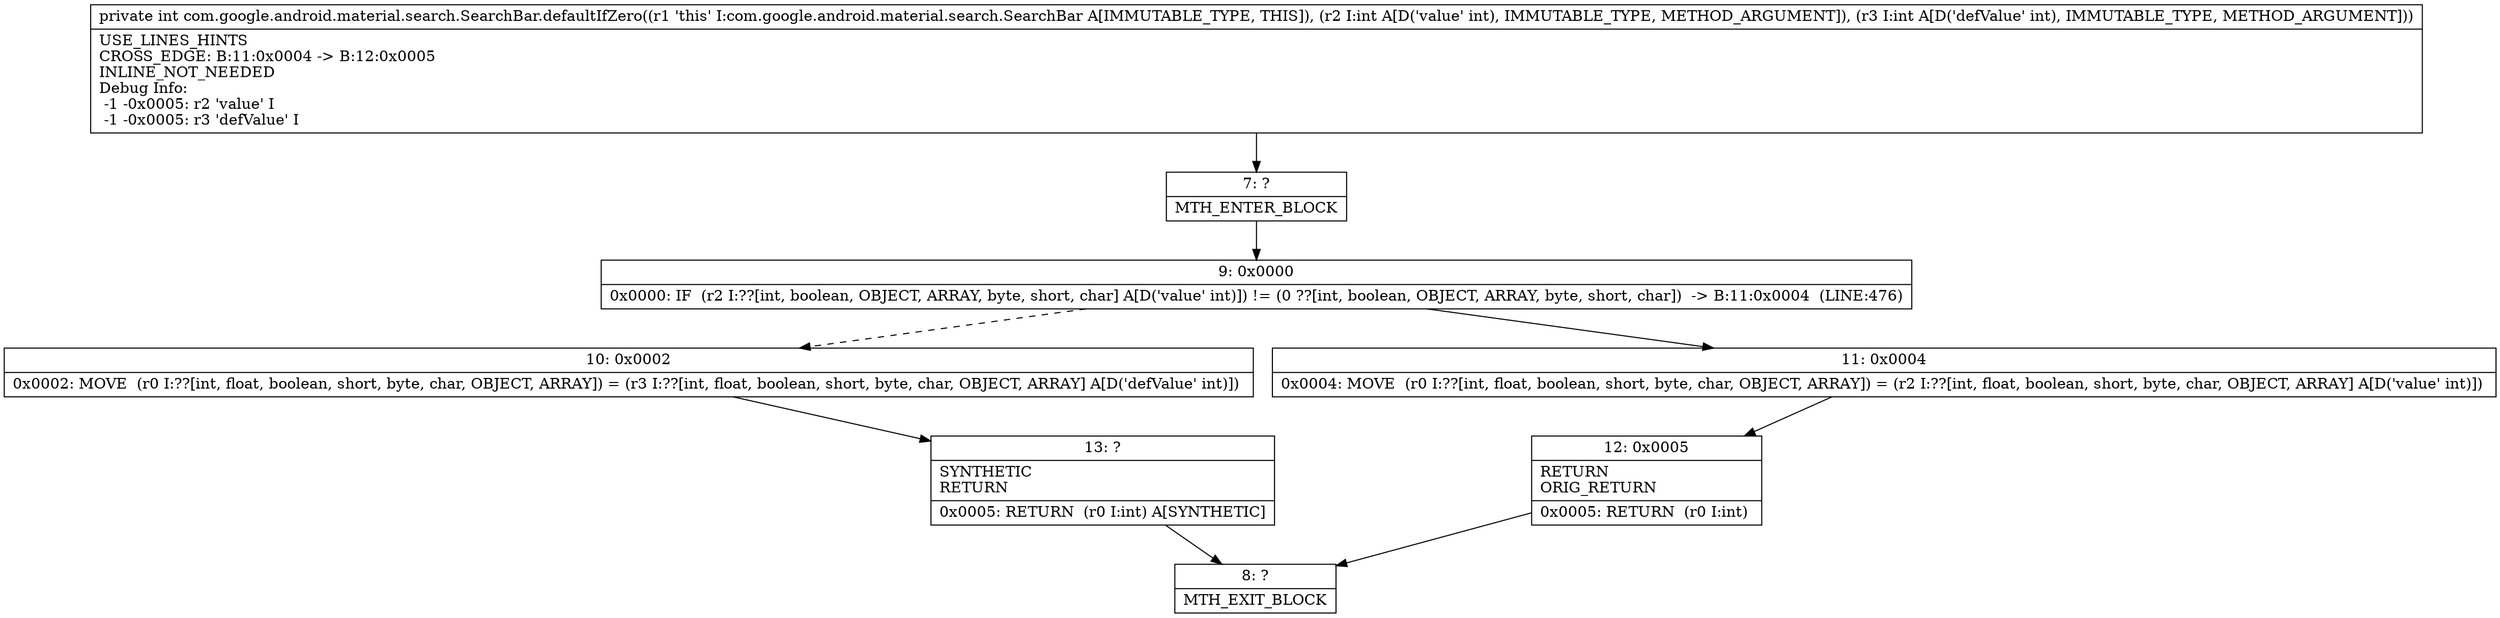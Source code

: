 digraph "CFG forcom.google.android.material.search.SearchBar.defaultIfZero(II)I" {
Node_7 [shape=record,label="{7\:\ ?|MTH_ENTER_BLOCK\l}"];
Node_9 [shape=record,label="{9\:\ 0x0000|0x0000: IF  (r2 I:??[int, boolean, OBJECT, ARRAY, byte, short, char] A[D('value' int)]) != (0 ??[int, boolean, OBJECT, ARRAY, byte, short, char])  \-\> B:11:0x0004  (LINE:476)\l}"];
Node_10 [shape=record,label="{10\:\ 0x0002|0x0002: MOVE  (r0 I:??[int, float, boolean, short, byte, char, OBJECT, ARRAY]) = (r3 I:??[int, float, boolean, short, byte, char, OBJECT, ARRAY] A[D('defValue' int)]) \l}"];
Node_13 [shape=record,label="{13\:\ ?|SYNTHETIC\lRETURN\l|0x0005: RETURN  (r0 I:int) A[SYNTHETIC]\l}"];
Node_8 [shape=record,label="{8\:\ ?|MTH_EXIT_BLOCK\l}"];
Node_11 [shape=record,label="{11\:\ 0x0004|0x0004: MOVE  (r0 I:??[int, float, boolean, short, byte, char, OBJECT, ARRAY]) = (r2 I:??[int, float, boolean, short, byte, char, OBJECT, ARRAY] A[D('value' int)]) \l}"];
Node_12 [shape=record,label="{12\:\ 0x0005|RETURN\lORIG_RETURN\l|0x0005: RETURN  (r0 I:int) \l}"];
MethodNode[shape=record,label="{private int com.google.android.material.search.SearchBar.defaultIfZero((r1 'this' I:com.google.android.material.search.SearchBar A[IMMUTABLE_TYPE, THIS]), (r2 I:int A[D('value' int), IMMUTABLE_TYPE, METHOD_ARGUMENT]), (r3 I:int A[D('defValue' int), IMMUTABLE_TYPE, METHOD_ARGUMENT]))  | USE_LINES_HINTS\lCROSS_EDGE: B:11:0x0004 \-\> B:12:0x0005\lINLINE_NOT_NEEDED\lDebug Info:\l  \-1 \-0x0005: r2 'value' I\l  \-1 \-0x0005: r3 'defValue' I\l}"];
MethodNode -> Node_7;Node_7 -> Node_9;
Node_9 -> Node_10[style=dashed];
Node_9 -> Node_11;
Node_10 -> Node_13;
Node_13 -> Node_8;
Node_11 -> Node_12;
Node_12 -> Node_8;
}

